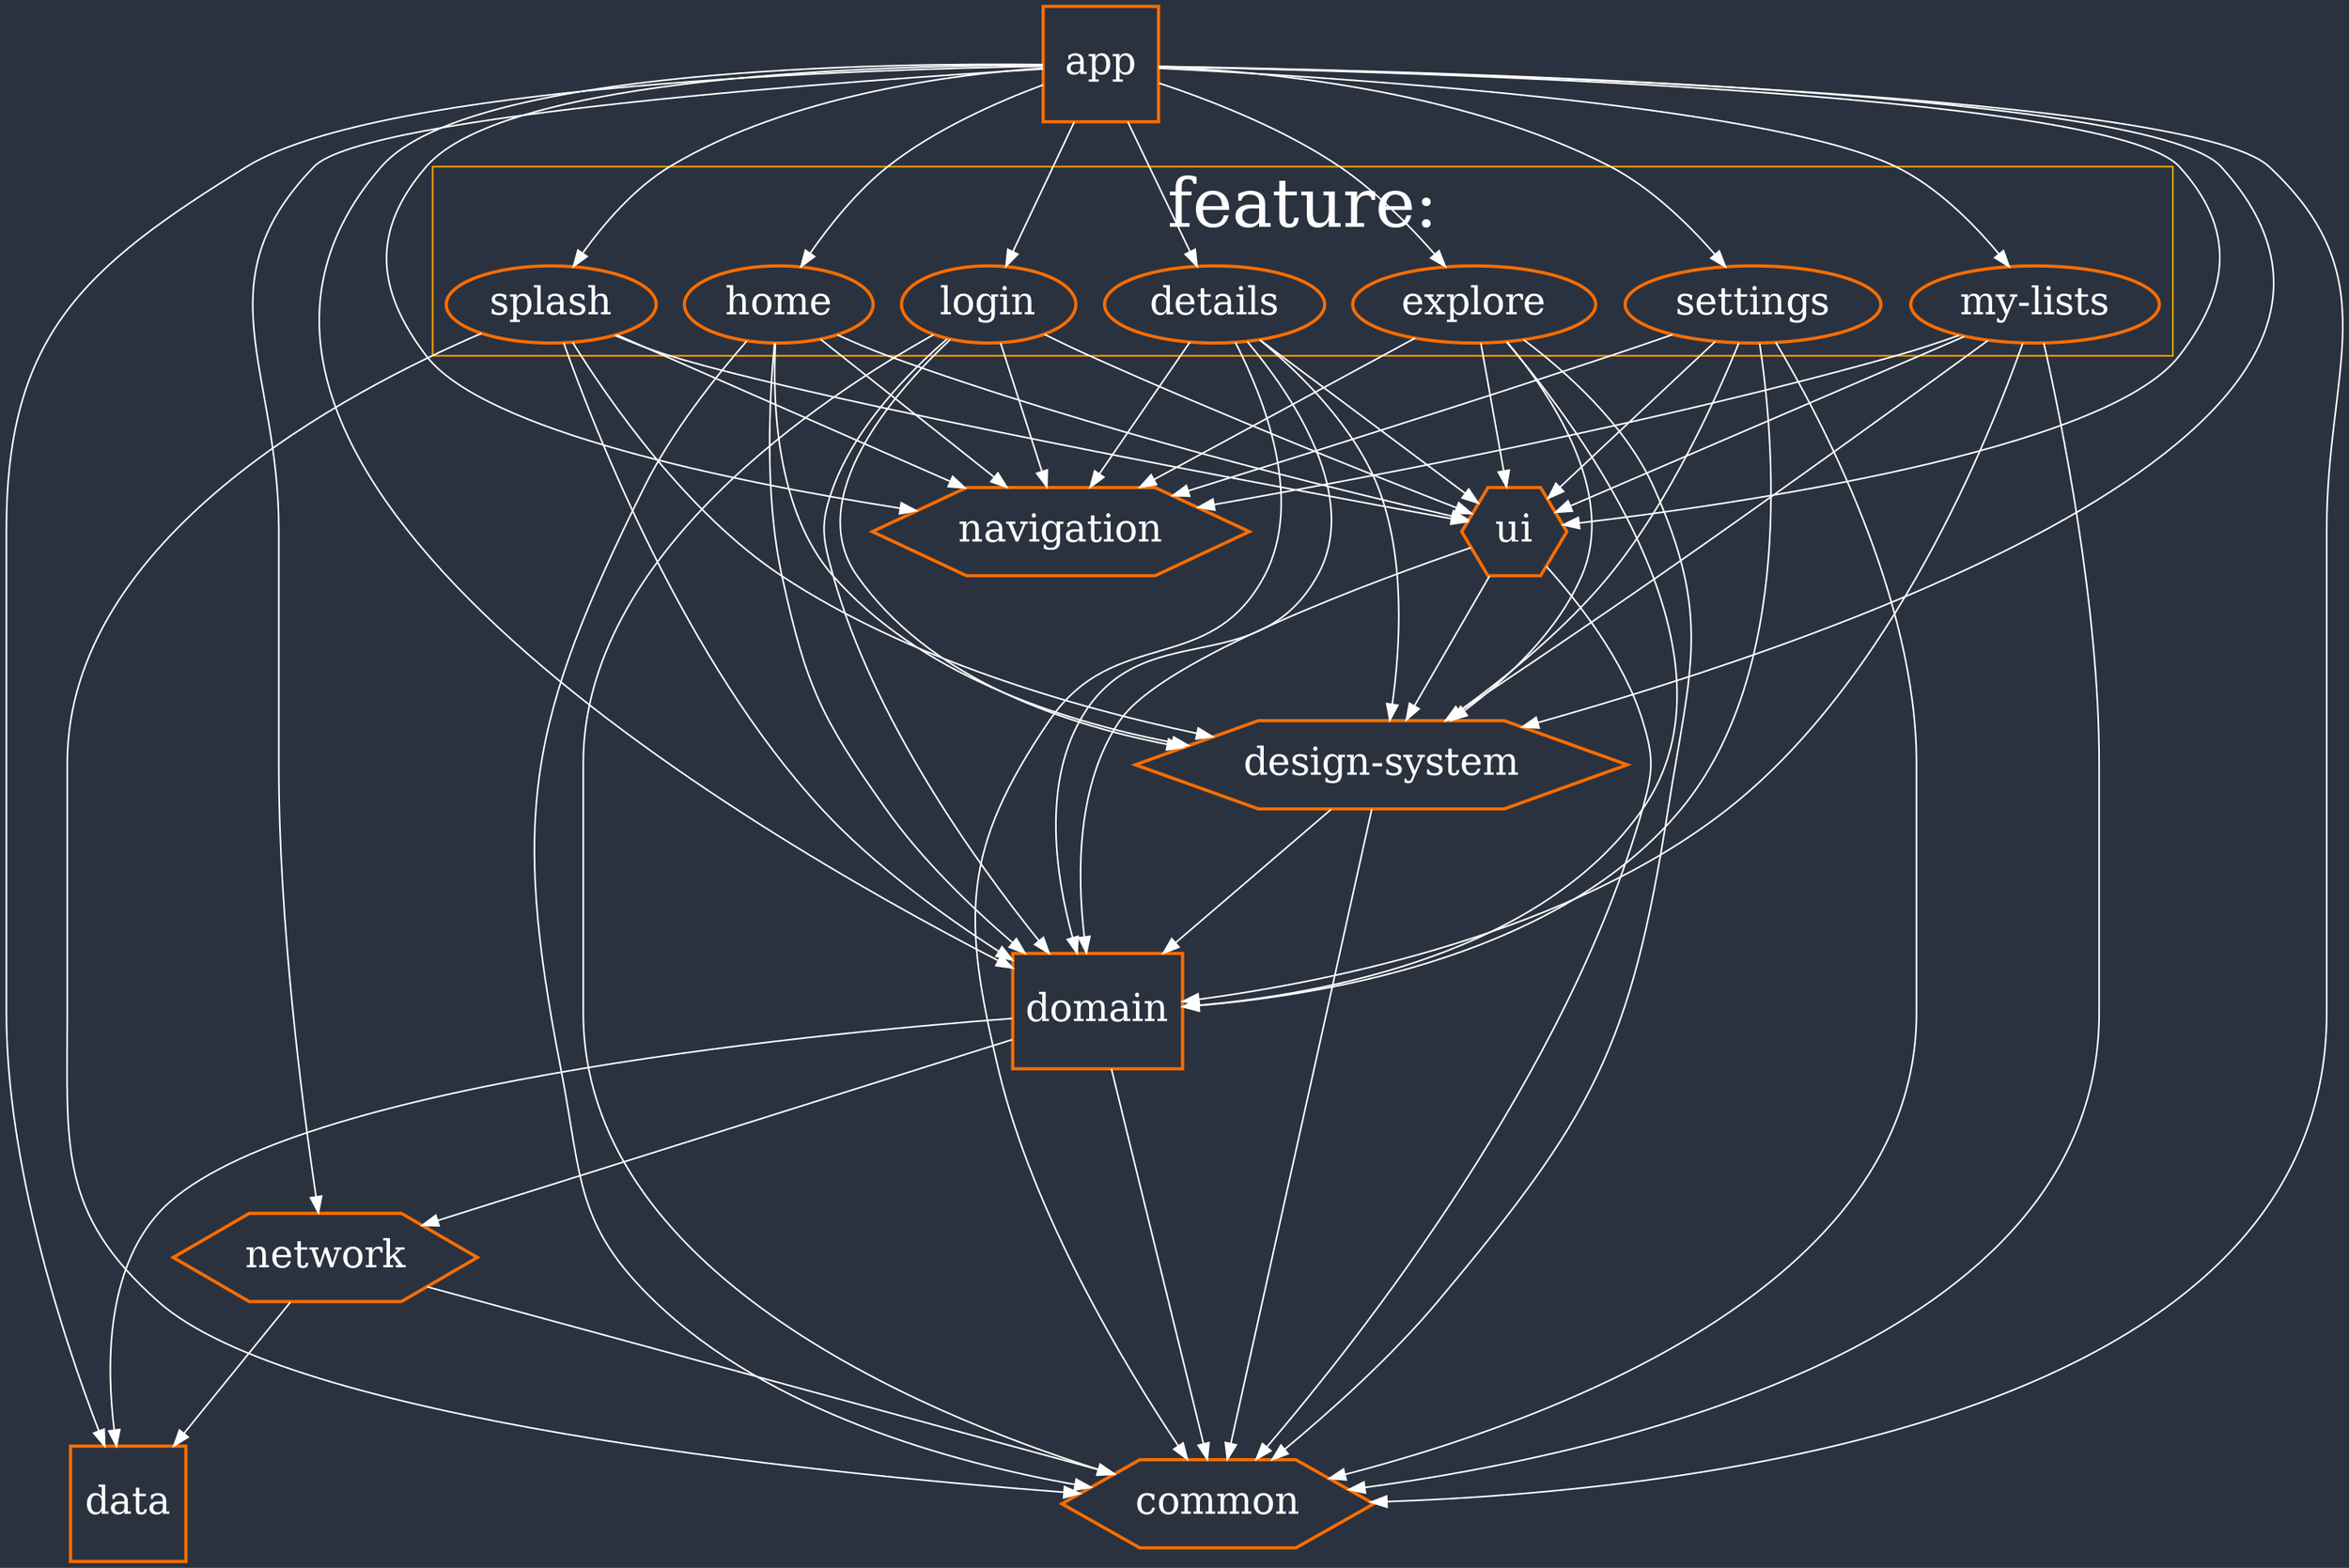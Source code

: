 digraph {

    // General settings
    graph [fontsize=42, ranksep=1.25, bgcolor="#2B323F", fontcolor=white];
    node [style=bold, color="#F96D00", fontsize=24, fontcolor=white];
    edge [color=white];
    rankdir=TB; # Top to bottom

    // Main module settings
    "app", "data", "domain" [shape=box, height="1", width="1"];

    // Helper module setters
    "common", "design-system", "ui", "network", "navigation" [shape=hexagon];

    subgraph cluster_feature {
        label="feature:";
        color=orange;
        "login", "home", "details", "explore", "settings", "my-lists", "splash";
    }

    # Dependencies
    "app" -> "common"
    "app" -> "data"
    "app" -> "design-system"
    "app" -> "domain"
    "app" -> "network"
    "app" -> "navigation"
    "app" -> "ui"
    "app" -> "login"
    "app" -> "home"
    "app" -> "details"
    "app" -> "explore"
    "app" -> "my-lists"
    "app" -> "settings"
    "app" -> "splash"
    "design-system" -> "common"
    "design-system" -> "domain"
    "domain" -> "common"
    "domain" -> "data"
    "domain" -> "network"
    "network" -> "common"
    "network" -> "data"
    "ui" -> "common"
    "ui" -> "domain"
    "ui" -> "design-system"
    "login" -> "domain"
    "login" -> "common"
    "login" -> "design-system"
    "login" -> "navigation"
    "login" -> "ui"
    "home" -> "domain"
    "home" -> "common"
    "home" -> "design-system"
    "home" -> "navigation"
    "home" -> "ui"
    "details" -> "domain"
    "details" -> "common"
    "details" -> "design-system"
    "details" -> "navigation"
    "details" -> "ui"
    "explore" -> "domain"
    "explore" -> "common"
    "explore" -> "design-system"
    "explore" -> "navigation"
    "explore" -> "ui"
    "my-lists" -> "domain"
    "my-lists" -> "common"
    "my-lists" -> "design-system"
    "my-lists" -> "navigation"
    "my-lists" -> "ui"
    "settings" -> "domain"
    "settings" -> "common"
    "settings" -> "design-system"
    "settings" -> "navigation"
    "settings" -> "ui"
    "splash" -> "domain"
    "splash" -> "common"
    "splash" -> "design-system"
    "splash" -> "navigation"
    "splash" -> "ui"
}

